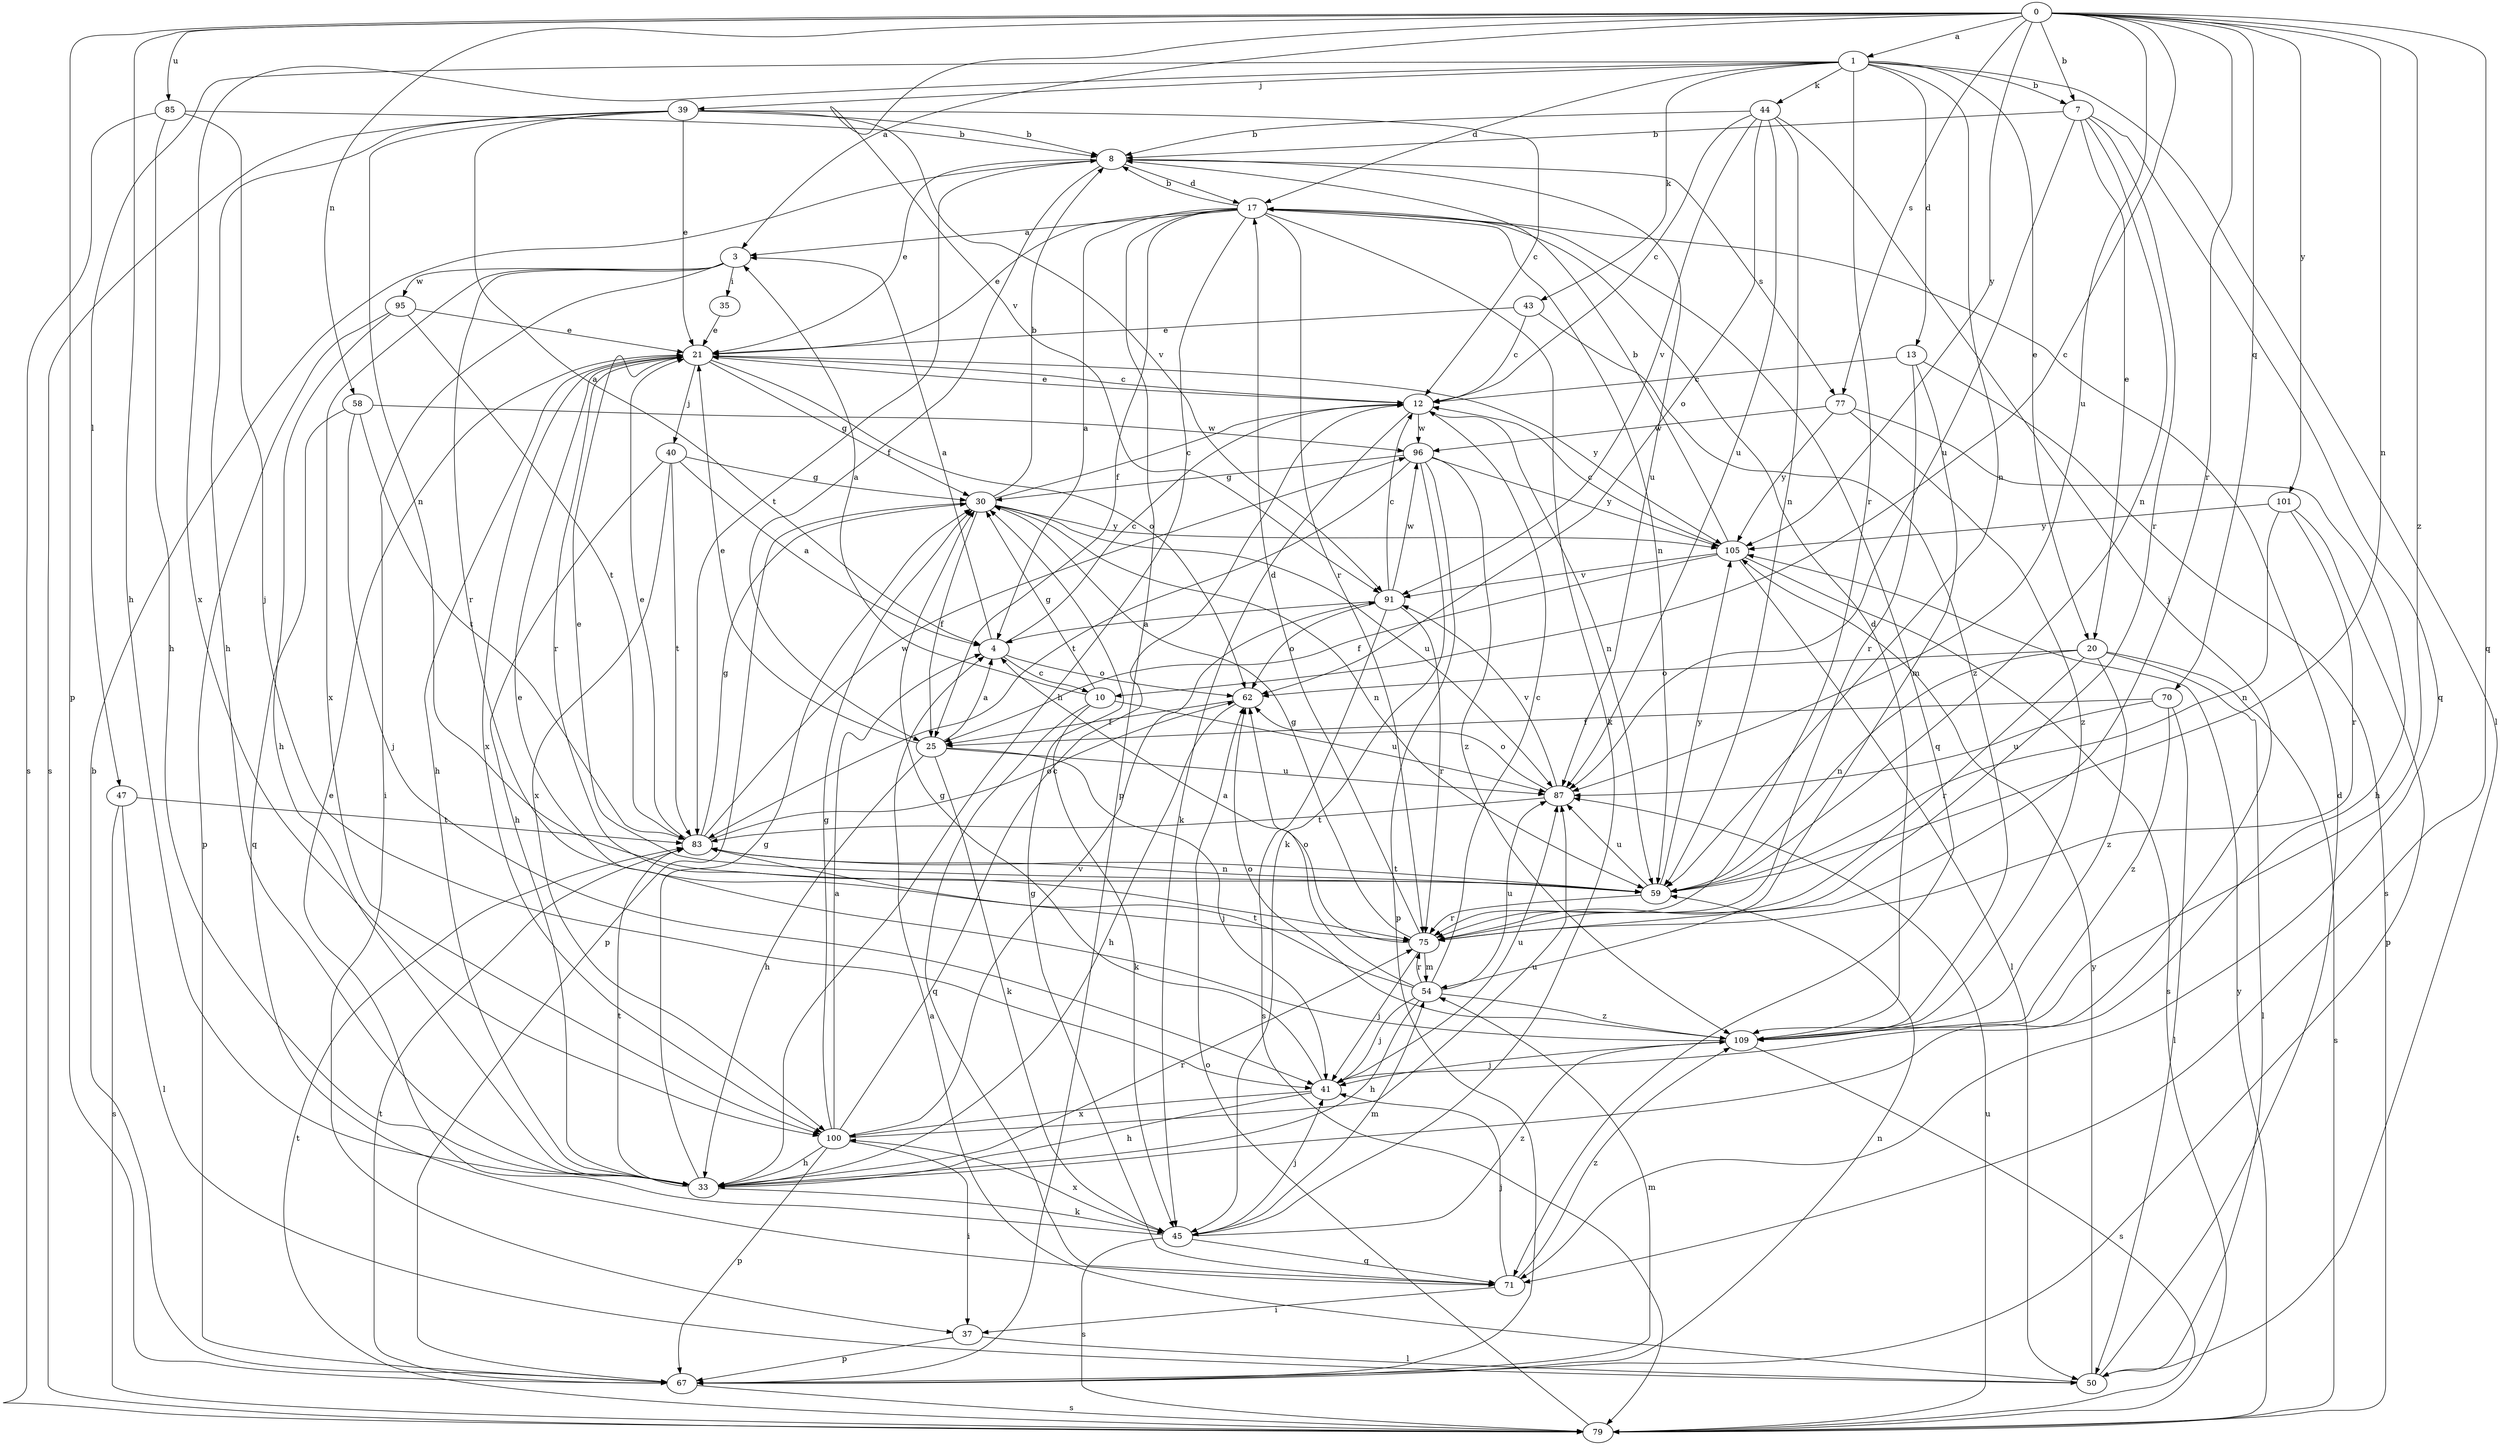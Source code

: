 strict digraph  {
0;
1;
3;
4;
7;
8;
10;
12;
13;
17;
20;
21;
25;
30;
33;
35;
37;
39;
40;
41;
43;
44;
45;
47;
50;
54;
58;
59;
62;
67;
70;
71;
75;
77;
79;
83;
85;
87;
91;
95;
96;
100;
101;
105;
109;
0 -> 1  [label=a];
0 -> 3  [label=a];
0 -> 7  [label=b];
0 -> 10  [label=c];
0 -> 33  [label=h];
0 -> 58  [label=n];
0 -> 59  [label=n];
0 -> 67  [label=p];
0 -> 70  [label=q];
0 -> 71  [label=q];
0 -> 75  [label=r];
0 -> 77  [label=s];
0 -> 85  [label=u];
0 -> 87  [label=u];
0 -> 91  [label=v];
0 -> 101  [label=y];
0 -> 105  [label=y];
0 -> 109  [label=z];
1 -> 7  [label=b];
1 -> 13  [label=d];
1 -> 17  [label=d];
1 -> 20  [label=e];
1 -> 39  [label=j];
1 -> 43  [label=k];
1 -> 44  [label=k];
1 -> 47  [label=l];
1 -> 50  [label=l];
1 -> 59  [label=n];
1 -> 75  [label=r];
1 -> 100  [label=x];
3 -> 35  [label=i];
3 -> 37  [label=i];
3 -> 75  [label=r];
3 -> 95  [label=w];
3 -> 100  [label=x];
4 -> 3  [label=a];
4 -> 10  [label=c];
4 -> 12  [label=c];
4 -> 62  [label=o];
7 -> 8  [label=b];
7 -> 20  [label=e];
7 -> 59  [label=n];
7 -> 71  [label=q];
7 -> 75  [label=r];
7 -> 87  [label=u];
8 -> 17  [label=d];
8 -> 21  [label=e];
8 -> 25  [label=f];
8 -> 77  [label=s];
8 -> 83  [label=t];
8 -> 87  [label=u];
10 -> 3  [label=a];
10 -> 30  [label=g];
10 -> 45  [label=k];
10 -> 71  [label=q];
10 -> 87  [label=u];
12 -> 21  [label=e];
12 -> 45  [label=k];
12 -> 59  [label=n];
12 -> 96  [label=w];
13 -> 12  [label=c];
13 -> 54  [label=m];
13 -> 75  [label=r];
13 -> 79  [label=s];
17 -> 3  [label=a];
17 -> 4  [label=a];
17 -> 8  [label=b];
17 -> 21  [label=e];
17 -> 25  [label=f];
17 -> 33  [label=h];
17 -> 45  [label=k];
17 -> 59  [label=n];
17 -> 67  [label=p];
17 -> 71  [label=q];
17 -> 75  [label=r];
20 -> 50  [label=l];
20 -> 59  [label=n];
20 -> 62  [label=o];
20 -> 75  [label=r];
20 -> 79  [label=s];
20 -> 109  [label=z];
21 -> 12  [label=c];
21 -> 30  [label=g];
21 -> 33  [label=h];
21 -> 40  [label=j];
21 -> 62  [label=o];
21 -> 75  [label=r];
21 -> 100  [label=x];
21 -> 105  [label=y];
25 -> 4  [label=a];
25 -> 21  [label=e];
25 -> 33  [label=h];
25 -> 41  [label=j];
25 -> 45  [label=k];
25 -> 87  [label=u];
30 -> 8  [label=b];
30 -> 12  [label=c];
30 -> 25  [label=f];
30 -> 59  [label=n];
30 -> 67  [label=p];
30 -> 87  [label=u];
30 -> 105  [label=y];
33 -> 30  [label=g];
33 -> 45  [label=k];
33 -> 75  [label=r];
33 -> 83  [label=t];
35 -> 21  [label=e];
37 -> 50  [label=l];
37 -> 67  [label=p];
39 -> 4  [label=a];
39 -> 8  [label=b];
39 -> 12  [label=c];
39 -> 21  [label=e];
39 -> 33  [label=h];
39 -> 59  [label=n];
39 -> 79  [label=s];
39 -> 91  [label=v];
40 -> 4  [label=a];
40 -> 30  [label=g];
40 -> 33  [label=h];
40 -> 83  [label=t];
40 -> 100  [label=x];
41 -> 30  [label=g];
41 -> 33  [label=h];
41 -> 87  [label=u];
41 -> 100  [label=x];
43 -> 12  [label=c];
43 -> 21  [label=e];
43 -> 109  [label=z];
44 -> 8  [label=b];
44 -> 12  [label=c];
44 -> 41  [label=j];
44 -> 59  [label=n];
44 -> 62  [label=o];
44 -> 87  [label=u];
44 -> 91  [label=v];
45 -> 21  [label=e];
45 -> 41  [label=j];
45 -> 54  [label=m];
45 -> 71  [label=q];
45 -> 79  [label=s];
45 -> 100  [label=x];
45 -> 109  [label=z];
47 -> 50  [label=l];
47 -> 79  [label=s];
47 -> 83  [label=t];
50 -> 4  [label=a];
50 -> 17  [label=d];
50 -> 105  [label=y];
54 -> 12  [label=c];
54 -> 33  [label=h];
54 -> 41  [label=j];
54 -> 62  [label=o];
54 -> 75  [label=r];
54 -> 83  [label=t];
54 -> 87  [label=u];
54 -> 109  [label=z];
58 -> 41  [label=j];
58 -> 71  [label=q];
58 -> 83  [label=t];
58 -> 96  [label=w];
59 -> 21  [label=e];
59 -> 75  [label=r];
59 -> 83  [label=t];
59 -> 87  [label=u];
59 -> 105  [label=y];
62 -> 25  [label=f];
62 -> 33  [label=h];
67 -> 8  [label=b];
67 -> 54  [label=m];
67 -> 59  [label=n];
67 -> 79  [label=s];
67 -> 83  [label=t];
70 -> 25  [label=f];
70 -> 50  [label=l];
70 -> 87  [label=u];
70 -> 109  [label=z];
71 -> 30  [label=g];
71 -> 37  [label=i];
71 -> 41  [label=j];
71 -> 109  [label=z];
75 -> 4  [label=a];
75 -> 17  [label=d];
75 -> 30  [label=g];
75 -> 41  [label=j];
75 -> 54  [label=m];
77 -> 33  [label=h];
77 -> 96  [label=w];
77 -> 105  [label=y];
77 -> 109  [label=z];
79 -> 62  [label=o];
79 -> 83  [label=t];
79 -> 87  [label=u];
79 -> 105  [label=y];
83 -> 21  [label=e];
83 -> 30  [label=g];
83 -> 59  [label=n];
83 -> 62  [label=o];
83 -> 96  [label=w];
85 -> 8  [label=b];
85 -> 33  [label=h];
85 -> 41  [label=j];
85 -> 79  [label=s];
87 -> 62  [label=o];
87 -> 83  [label=t];
87 -> 91  [label=v];
91 -> 4  [label=a];
91 -> 12  [label=c];
91 -> 62  [label=o];
91 -> 75  [label=r];
91 -> 79  [label=s];
91 -> 96  [label=w];
95 -> 21  [label=e];
95 -> 33  [label=h];
95 -> 67  [label=p];
95 -> 83  [label=t];
96 -> 30  [label=g];
96 -> 45  [label=k];
96 -> 67  [label=p];
96 -> 83  [label=t];
96 -> 105  [label=y];
96 -> 109  [label=z];
100 -> 4  [label=a];
100 -> 12  [label=c];
100 -> 30  [label=g];
100 -> 33  [label=h];
100 -> 37  [label=i];
100 -> 67  [label=p];
100 -> 87  [label=u];
100 -> 91  [label=v];
101 -> 59  [label=n];
101 -> 67  [label=p];
101 -> 75  [label=r];
101 -> 105  [label=y];
105 -> 8  [label=b];
105 -> 12  [label=c];
105 -> 25  [label=f];
105 -> 50  [label=l];
105 -> 79  [label=s];
105 -> 91  [label=v];
109 -> 17  [label=d];
109 -> 21  [label=e];
109 -> 41  [label=j];
109 -> 62  [label=o];
109 -> 79  [label=s];
}

